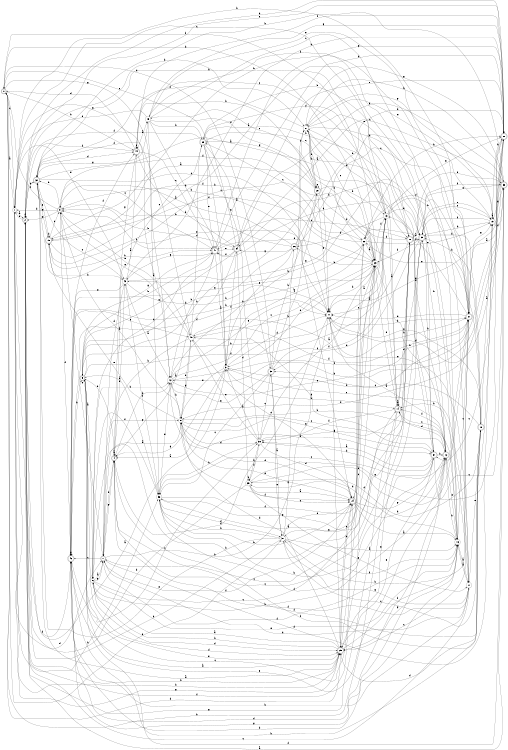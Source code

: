 digraph n38_7 {
__start0 [label="" shape="none"];

rankdir=LR;
size="8,5";

s0 [style="rounded,filled", color="black", fillcolor="white" shape="doublecircle", label="0"];
s1 [style="filled", color="black", fillcolor="white" shape="circle", label="1"];
s2 [style="rounded,filled", color="black", fillcolor="white" shape="doublecircle", label="2"];
s3 [style="filled", color="black", fillcolor="white" shape="circle", label="3"];
s4 [style="rounded,filled", color="black", fillcolor="white" shape="doublecircle", label="4"];
s5 [style="rounded,filled", color="black", fillcolor="white" shape="doublecircle", label="5"];
s6 [style="filled", color="black", fillcolor="white" shape="circle", label="6"];
s7 [style="rounded,filled", color="black", fillcolor="white" shape="doublecircle", label="7"];
s8 [style="filled", color="black", fillcolor="white" shape="circle", label="8"];
s9 [style="rounded,filled", color="black", fillcolor="white" shape="doublecircle", label="9"];
s10 [style="rounded,filled", color="black", fillcolor="white" shape="doublecircle", label="10"];
s11 [style="filled", color="black", fillcolor="white" shape="circle", label="11"];
s12 [style="rounded,filled", color="black", fillcolor="white" shape="doublecircle", label="12"];
s13 [style="filled", color="black", fillcolor="white" shape="circle", label="13"];
s14 [style="rounded,filled", color="black", fillcolor="white" shape="doublecircle", label="14"];
s15 [style="rounded,filled", color="black", fillcolor="white" shape="doublecircle", label="15"];
s16 [style="filled", color="black", fillcolor="white" shape="circle", label="16"];
s17 [style="filled", color="black", fillcolor="white" shape="circle", label="17"];
s18 [style="rounded,filled", color="black", fillcolor="white" shape="doublecircle", label="18"];
s19 [style="filled", color="black", fillcolor="white" shape="circle", label="19"];
s20 [style="rounded,filled", color="black", fillcolor="white" shape="doublecircle", label="20"];
s21 [style="rounded,filled", color="black", fillcolor="white" shape="doublecircle", label="21"];
s22 [style="filled", color="black", fillcolor="white" shape="circle", label="22"];
s23 [style="filled", color="black", fillcolor="white" shape="circle", label="23"];
s24 [style="rounded,filled", color="black", fillcolor="white" shape="doublecircle", label="24"];
s25 [style="rounded,filled", color="black", fillcolor="white" shape="doublecircle", label="25"];
s26 [style="rounded,filled", color="black", fillcolor="white" shape="doublecircle", label="26"];
s27 [style="filled", color="black", fillcolor="white" shape="circle", label="27"];
s28 [style="rounded,filled", color="black", fillcolor="white" shape="doublecircle", label="28"];
s29 [style="rounded,filled", color="black", fillcolor="white" shape="doublecircle", label="29"];
s30 [style="rounded,filled", color="black", fillcolor="white" shape="doublecircle", label="30"];
s31 [style="filled", color="black", fillcolor="white" shape="circle", label="31"];
s32 [style="rounded,filled", color="black", fillcolor="white" shape="doublecircle", label="32"];
s33 [style="rounded,filled", color="black", fillcolor="white" shape="doublecircle", label="33"];
s34 [style="rounded,filled", color="black", fillcolor="white" shape="doublecircle", label="34"];
s35 [style="rounded,filled", color="black", fillcolor="white" shape="doublecircle", label="35"];
s36 [style="filled", color="black", fillcolor="white" shape="circle", label="36"];
s37 [style="rounded,filled", color="black", fillcolor="white" shape="doublecircle", label="37"];
s38 [style="filled", color="black", fillcolor="white" shape="circle", label="38"];
s39 [style="filled", color="black", fillcolor="white" shape="circle", label="39"];
s40 [style="filled", color="black", fillcolor="white" shape="circle", label="40"];
s41 [style="rounded,filled", color="black", fillcolor="white" shape="doublecircle", label="41"];
s42 [style="filled", color="black", fillcolor="white" shape="circle", label="42"];
s43 [style="filled", color="black", fillcolor="white" shape="circle", label="43"];
s44 [style="rounded,filled", color="black", fillcolor="white" shape="doublecircle", label="44"];
s45 [style="filled", color="black", fillcolor="white" shape="circle", label="45"];
s46 [style="rounded,filled", color="black", fillcolor="white" shape="doublecircle", label="46"];
s0 -> s1 [label="a"];
s0 -> s44 [label="b"];
s0 -> s1 [label="c"];
s0 -> s25 [label="d"];
s0 -> s31 [label="e"];
s0 -> s23 [label="f"];
s0 -> s42 [label="g"];
s0 -> s23 [label="h"];
s1 -> s2 [label="a"];
s1 -> s25 [label="b"];
s1 -> s13 [label="c"];
s1 -> s7 [label="d"];
s1 -> s43 [label="e"];
s1 -> s46 [label="f"];
s1 -> s42 [label="g"];
s1 -> s36 [label="h"];
s2 -> s3 [label="a"];
s2 -> s1 [label="b"];
s2 -> s17 [label="c"];
s2 -> s2 [label="d"];
s2 -> s20 [label="e"];
s2 -> s23 [label="f"];
s2 -> s32 [label="g"];
s2 -> s27 [label="h"];
s3 -> s4 [label="a"];
s3 -> s14 [label="b"];
s3 -> s22 [label="c"];
s3 -> s11 [label="d"];
s3 -> s8 [label="e"];
s3 -> s34 [label="f"];
s3 -> s4 [label="g"];
s3 -> s21 [label="h"];
s4 -> s4 [label="a"];
s4 -> s5 [label="b"];
s4 -> s29 [label="c"];
s4 -> s11 [label="d"];
s4 -> s43 [label="e"];
s4 -> s19 [label="f"];
s4 -> s7 [label="g"];
s4 -> s42 [label="h"];
s5 -> s6 [label="a"];
s5 -> s13 [label="b"];
s5 -> s24 [label="c"];
s5 -> s25 [label="d"];
s5 -> s25 [label="e"];
s5 -> s13 [label="f"];
s5 -> s41 [label="g"];
s5 -> s41 [label="h"];
s6 -> s7 [label="a"];
s6 -> s42 [label="b"];
s6 -> s14 [label="c"];
s6 -> s25 [label="d"];
s6 -> s16 [label="e"];
s6 -> s36 [label="f"];
s6 -> s7 [label="g"];
s6 -> s12 [label="h"];
s7 -> s8 [label="a"];
s7 -> s4 [label="b"];
s7 -> s46 [label="c"];
s7 -> s19 [label="d"];
s7 -> s9 [label="e"];
s7 -> s16 [label="f"];
s7 -> s8 [label="g"];
s7 -> s11 [label="h"];
s8 -> s9 [label="a"];
s8 -> s40 [label="b"];
s8 -> s12 [label="c"];
s8 -> s38 [label="d"];
s8 -> s15 [label="e"];
s8 -> s24 [label="f"];
s8 -> s37 [label="g"];
s8 -> s16 [label="h"];
s9 -> s10 [label="a"];
s9 -> s11 [label="b"];
s9 -> s0 [label="c"];
s9 -> s1 [label="d"];
s9 -> s40 [label="e"];
s9 -> s46 [label="f"];
s9 -> s2 [label="g"];
s9 -> s32 [label="h"];
s10 -> s11 [label="a"];
s10 -> s29 [label="b"];
s10 -> s7 [label="c"];
s10 -> s22 [label="d"];
s10 -> s33 [label="e"];
s10 -> s33 [label="f"];
s10 -> s35 [label="g"];
s10 -> s14 [label="h"];
s11 -> s12 [label="a"];
s11 -> s21 [label="b"];
s11 -> s9 [label="c"];
s11 -> s46 [label="d"];
s11 -> s17 [label="e"];
s11 -> s25 [label="f"];
s11 -> s11 [label="g"];
s11 -> s23 [label="h"];
s12 -> s13 [label="a"];
s12 -> s35 [label="b"];
s12 -> s14 [label="c"];
s12 -> s14 [label="d"];
s12 -> s5 [label="e"];
s12 -> s14 [label="f"];
s12 -> s46 [label="g"];
s12 -> s16 [label="h"];
s13 -> s14 [label="a"];
s13 -> s21 [label="b"];
s13 -> s44 [label="c"];
s13 -> s27 [label="d"];
s13 -> s35 [label="e"];
s13 -> s26 [label="f"];
s13 -> s20 [label="g"];
s13 -> s32 [label="h"];
s14 -> s14 [label="a"];
s14 -> s0 [label="b"];
s14 -> s15 [label="c"];
s14 -> s10 [label="d"];
s14 -> s23 [label="e"];
s14 -> s38 [label="f"];
s14 -> s2 [label="g"];
s14 -> s27 [label="h"];
s15 -> s16 [label="a"];
s15 -> s43 [label="b"];
s15 -> s9 [label="c"];
s15 -> s15 [label="d"];
s15 -> s24 [label="e"];
s15 -> s23 [label="f"];
s15 -> s32 [label="g"];
s15 -> s21 [label="h"];
s16 -> s17 [label="a"];
s16 -> s46 [label="b"];
s16 -> s21 [label="c"];
s16 -> s39 [label="d"];
s16 -> s12 [label="e"];
s16 -> s45 [label="f"];
s16 -> s25 [label="g"];
s16 -> s43 [label="h"];
s17 -> s16 [label="a"];
s17 -> s14 [label="b"];
s17 -> s3 [label="c"];
s17 -> s7 [label="d"];
s17 -> s18 [label="e"];
s17 -> s4 [label="f"];
s17 -> s31 [label="g"];
s17 -> s46 [label="h"];
s18 -> s19 [label="a"];
s18 -> s35 [label="b"];
s18 -> s30 [label="c"];
s18 -> s25 [label="d"];
s18 -> s22 [label="e"];
s18 -> s4 [label="f"];
s18 -> s11 [label="g"];
s18 -> s46 [label="h"];
s19 -> s19 [label="a"];
s19 -> s20 [label="b"];
s19 -> s35 [label="c"];
s19 -> s33 [label="d"];
s19 -> s27 [label="e"];
s19 -> s35 [label="f"];
s19 -> s33 [label="g"];
s19 -> s35 [label="h"];
s20 -> s21 [label="a"];
s20 -> s2 [label="b"];
s20 -> s37 [label="c"];
s20 -> s8 [label="d"];
s20 -> s11 [label="e"];
s20 -> s44 [label="f"];
s20 -> s41 [label="g"];
s20 -> s42 [label="h"];
s21 -> s22 [label="a"];
s21 -> s31 [label="b"];
s21 -> s25 [label="c"];
s21 -> s11 [label="d"];
s21 -> s39 [label="e"];
s21 -> s40 [label="f"];
s21 -> s19 [label="g"];
s21 -> s1 [label="h"];
s22 -> s23 [label="a"];
s22 -> s20 [label="b"];
s22 -> s29 [label="c"];
s22 -> s21 [label="d"];
s22 -> s19 [label="e"];
s22 -> s15 [label="f"];
s22 -> s46 [label="g"];
s22 -> s6 [label="h"];
s23 -> s24 [label="a"];
s23 -> s26 [label="b"];
s23 -> s45 [label="c"];
s23 -> s3 [label="d"];
s23 -> s41 [label="e"];
s23 -> s13 [label="f"];
s23 -> s31 [label="g"];
s23 -> s12 [label="h"];
s24 -> s16 [label="a"];
s24 -> s25 [label="b"];
s24 -> s22 [label="c"];
s24 -> s8 [label="d"];
s24 -> s8 [label="e"];
s24 -> s7 [label="f"];
s24 -> s12 [label="g"];
s24 -> s12 [label="h"];
s25 -> s6 [label="a"];
s25 -> s2 [label="b"];
s25 -> s23 [label="c"];
s25 -> s8 [label="d"];
s25 -> s24 [label="e"];
s25 -> s16 [label="f"];
s25 -> s1 [label="g"];
s25 -> s6 [label="h"];
s26 -> s9 [label="a"];
s26 -> s9 [label="b"];
s26 -> s21 [label="c"];
s26 -> s5 [label="d"];
s26 -> s3 [label="e"];
s26 -> s27 [label="f"];
s26 -> s34 [label="g"];
s26 -> s20 [label="h"];
s27 -> s11 [label="a"];
s27 -> s28 [label="b"];
s27 -> s23 [label="c"];
s27 -> s37 [label="d"];
s27 -> s35 [label="e"];
s27 -> s32 [label="f"];
s27 -> s19 [label="g"];
s27 -> s22 [label="h"];
s28 -> s15 [label="a"];
s28 -> s13 [label="b"];
s28 -> s28 [label="c"];
s28 -> s23 [label="d"];
s28 -> s11 [label="e"];
s28 -> s27 [label="f"];
s28 -> s29 [label="g"];
s28 -> s5 [label="h"];
s29 -> s30 [label="a"];
s29 -> s3 [label="b"];
s29 -> s10 [label="c"];
s29 -> s10 [label="d"];
s29 -> s41 [label="e"];
s29 -> s2 [label="f"];
s29 -> s38 [label="g"];
s29 -> s37 [label="h"];
s30 -> s31 [label="a"];
s30 -> s28 [label="b"];
s30 -> s36 [label="c"];
s30 -> s0 [label="d"];
s30 -> s31 [label="e"];
s30 -> s13 [label="f"];
s30 -> s42 [label="g"];
s30 -> s27 [label="h"];
s31 -> s16 [label="a"];
s31 -> s2 [label="b"];
s31 -> s18 [label="c"];
s31 -> s24 [label="d"];
s31 -> s32 [label="e"];
s31 -> s16 [label="f"];
s31 -> s26 [label="g"];
s31 -> s36 [label="h"];
s32 -> s25 [label="a"];
s32 -> s33 [label="b"];
s32 -> s41 [label="c"];
s32 -> s44 [label="d"];
s32 -> s15 [label="e"];
s32 -> s23 [label="f"];
s32 -> s45 [label="g"];
s32 -> s41 [label="h"];
s33 -> s2 [label="a"];
s33 -> s34 [label="b"];
s33 -> s34 [label="c"];
s33 -> s11 [label="d"];
s33 -> s35 [label="e"];
s33 -> s5 [label="f"];
s33 -> s27 [label="g"];
s33 -> s27 [label="h"];
s34 -> s4 [label="a"];
s34 -> s35 [label="b"];
s34 -> s0 [label="c"];
s34 -> s39 [label="d"];
s34 -> s20 [label="e"];
s34 -> s41 [label="f"];
s34 -> s5 [label="g"];
s34 -> s9 [label="h"];
s35 -> s36 [label="a"];
s35 -> s18 [label="b"];
s35 -> s4 [label="c"];
s35 -> s30 [label="d"];
s35 -> s19 [label="e"];
s35 -> s23 [label="f"];
s35 -> s25 [label="g"];
s35 -> s37 [label="h"];
s36 -> s5 [label="a"];
s36 -> s37 [label="b"];
s36 -> s21 [label="c"];
s36 -> s31 [label="d"];
s36 -> s42 [label="e"];
s36 -> s23 [label="f"];
s36 -> s10 [label="g"];
s36 -> s24 [label="h"];
s37 -> s38 [label="a"];
s37 -> s12 [label="b"];
s37 -> s33 [label="c"];
s37 -> s41 [label="d"];
s37 -> s25 [label="e"];
s37 -> s36 [label="f"];
s37 -> s40 [label="g"];
s37 -> s38 [label="h"];
s38 -> s3 [label="a"];
s38 -> s39 [label="b"];
s38 -> s30 [label="c"];
s38 -> s24 [label="d"];
s38 -> s40 [label="e"];
s38 -> s23 [label="f"];
s38 -> s10 [label="g"];
s38 -> s36 [label="h"];
s39 -> s24 [label="a"];
s39 -> s2 [label="b"];
s39 -> s24 [label="c"];
s39 -> s18 [label="d"];
s39 -> s17 [label="e"];
s39 -> s38 [label="f"];
s39 -> s20 [label="g"];
s39 -> s39 [label="h"];
s40 -> s21 [label="a"];
s40 -> s7 [label="b"];
s40 -> s24 [label="c"];
s40 -> s29 [label="d"];
s40 -> s9 [label="e"];
s40 -> s32 [label="f"];
s40 -> s8 [label="g"];
s40 -> s13 [label="h"];
s41 -> s3 [label="a"];
s41 -> s42 [label="b"];
s41 -> s10 [label="c"];
s41 -> s6 [label="d"];
s41 -> s34 [label="e"];
s41 -> s9 [label="f"];
s41 -> s43 [label="g"];
s41 -> s20 [label="h"];
s42 -> s43 [label="a"];
s42 -> s28 [label="b"];
s42 -> s23 [label="c"];
s42 -> s37 [label="d"];
s42 -> s21 [label="e"];
s42 -> s20 [label="f"];
s42 -> s11 [label="g"];
s42 -> s8 [label="h"];
s43 -> s44 [label="a"];
s43 -> s20 [label="b"];
s43 -> s32 [label="c"];
s43 -> s7 [label="d"];
s43 -> s46 [label="e"];
s43 -> s36 [label="f"];
s43 -> s19 [label="g"];
s43 -> s11 [label="h"];
s44 -> s45 [label="a"];
s44 -> s34 [label="b"];
s44 -> s41 [label="c"];
s44 -> s0 [label="d"];
s44 -> s44 [label="e"];
s44 -> s2 [label="f"];
s44 -> s4 [label="g"];
s44 -> s28 [label="h"];
s45 -> s36 [label="a"];
s45 -> s29 [label="b"];
s45 -> s17 [label="c"];
s45 -> s1 [label="d"];
s45 -> s21 [label="e"];
s45 -> s28 [label="f"];
s45 -> s20 [label="g"];
s45 -> s3 [label="h"];
s46 -> s25 [label="a"];
s46 -> s5 [label="b"];
s46 -> s38 [label="c"];
s46 -> s12 [label="d"];
s46 -> s40 [label="e"];
s46 -> s44 [label="f"];
s46 -> s46 [label="g"];
s46 -> s13 [label="h"];

}